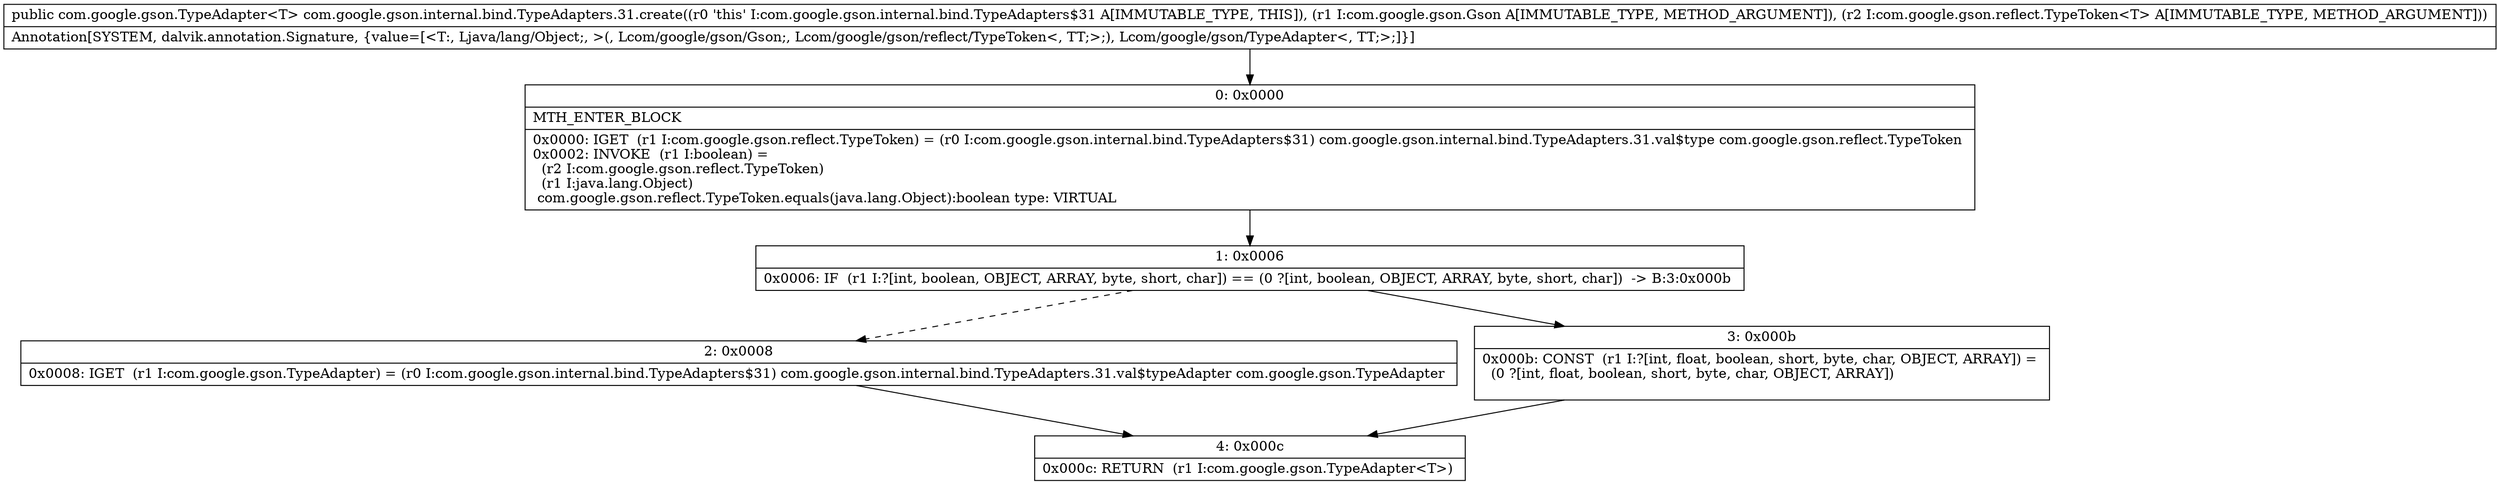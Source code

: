 digraph "CFG forcom.google.gson.internal.bind.TypeAdapters.31.create(Lcom\/google\/gson\/Gson;Lcom\/google\/gson\/reflect\/TypeToken;)Lcom\/google\/gson\/TypeAdapter;" {
Node_0 [shape=record,label="{0\:\ 0x0000|MTH_ENTER_BLOCK\l|0x0000: IGET  (r1 I:com.google.gson.reflect.TypeToken) = (r0 I:com.google.gson.internal.bind.TypeAdapters$31) com.google.gson.internal.bind.TypeAdapters.31.val$type com.google.gson.reflect.TypeToken \l0x0002: INVOKE  (r1 I:boolean) = \l  (r2 I:com.google.gson.reflect.TypeToken)\l  (r1 I:java.lang.Object)\l com.google.gson.reflect.TypeToken.equals(java.lang.Object):boolean type: VIRTUAL \l}"];
Node_1 [shape=record,label="{1\:\ 0x0006|0x0006: IF  (r1 I:?[int, boolean, OBJECT, ARRAY, byte, short, char]) == (0 ?[int, boolean, OBJECT, ARRAY, byte, short, char])  \-\> B:3:0x000b \l}"];
Node_2 [shape=record,label="{2\:\ 0x0008|0x0008: IGET  (r1 I:com.google.gson.TypeAdapter) = (r0 I:com.google.gson.internal.bind.TypeAdapters$31) com.google.gson.internal.bind.TypeAdapters.31.val$typeAdapter com.google.gson.TypeAdapter \l}"];
Node_3 [shape=record,label="{3\:\ 0x000b|0x000b: CONST  (r1 I:?[int, float, boolean, short, byte, char, OBJECT, ARRAY]) = \l  (0 ?[int, float, boolean, short, byte, char, OBJECT, ARRAY])\l \l}"];
Node_4 [shape=record,label="{4\:\ 0x000c|0x000c: RETURN  (r1 I:com.google.gson.TypeAdapter\<T\>) \l}"];
MethodNode[shape=record,label="{public com.google.gson.TypeAdapter\<T\> com.google.gson.internal.bind.TypeAdapters.31.create((r0 'this' I:com.google.gson.internal.bind.TypeAdapters$31 A[IMMUTABLE_TYPE, THIS]), (r1 I:com.google.gson.Gson A[IMMUTABLE_TYPE, METHOD_ARGUMENT]), (r2 I:com.google.gson.reflect.TypeToken\<T\> A[IMMUTABLE_TYPE, METHOD_ARGUMENT]))  | Annotation[SYSTEM, dalvik.annotation.Signature, \{value=[\<T:, Ljava\/lang\/Object;, \>(, Lcom\/google\/gson\/Gson;, Lcom\/google\/gson\/reflect\/TypeToken\<, TT;\>;), Lcom\/google\/gson\/TypeAdapter\<, TT;\>;]\}]\l}"];
MethodNode -> Node_0;
Node_0 -> Node_1;
Node_1 -> Node_2[style=dashed];
Node_1 -> Node_3;
Node_2 -> Node_4;
Node_3 -> Node_4;
}

